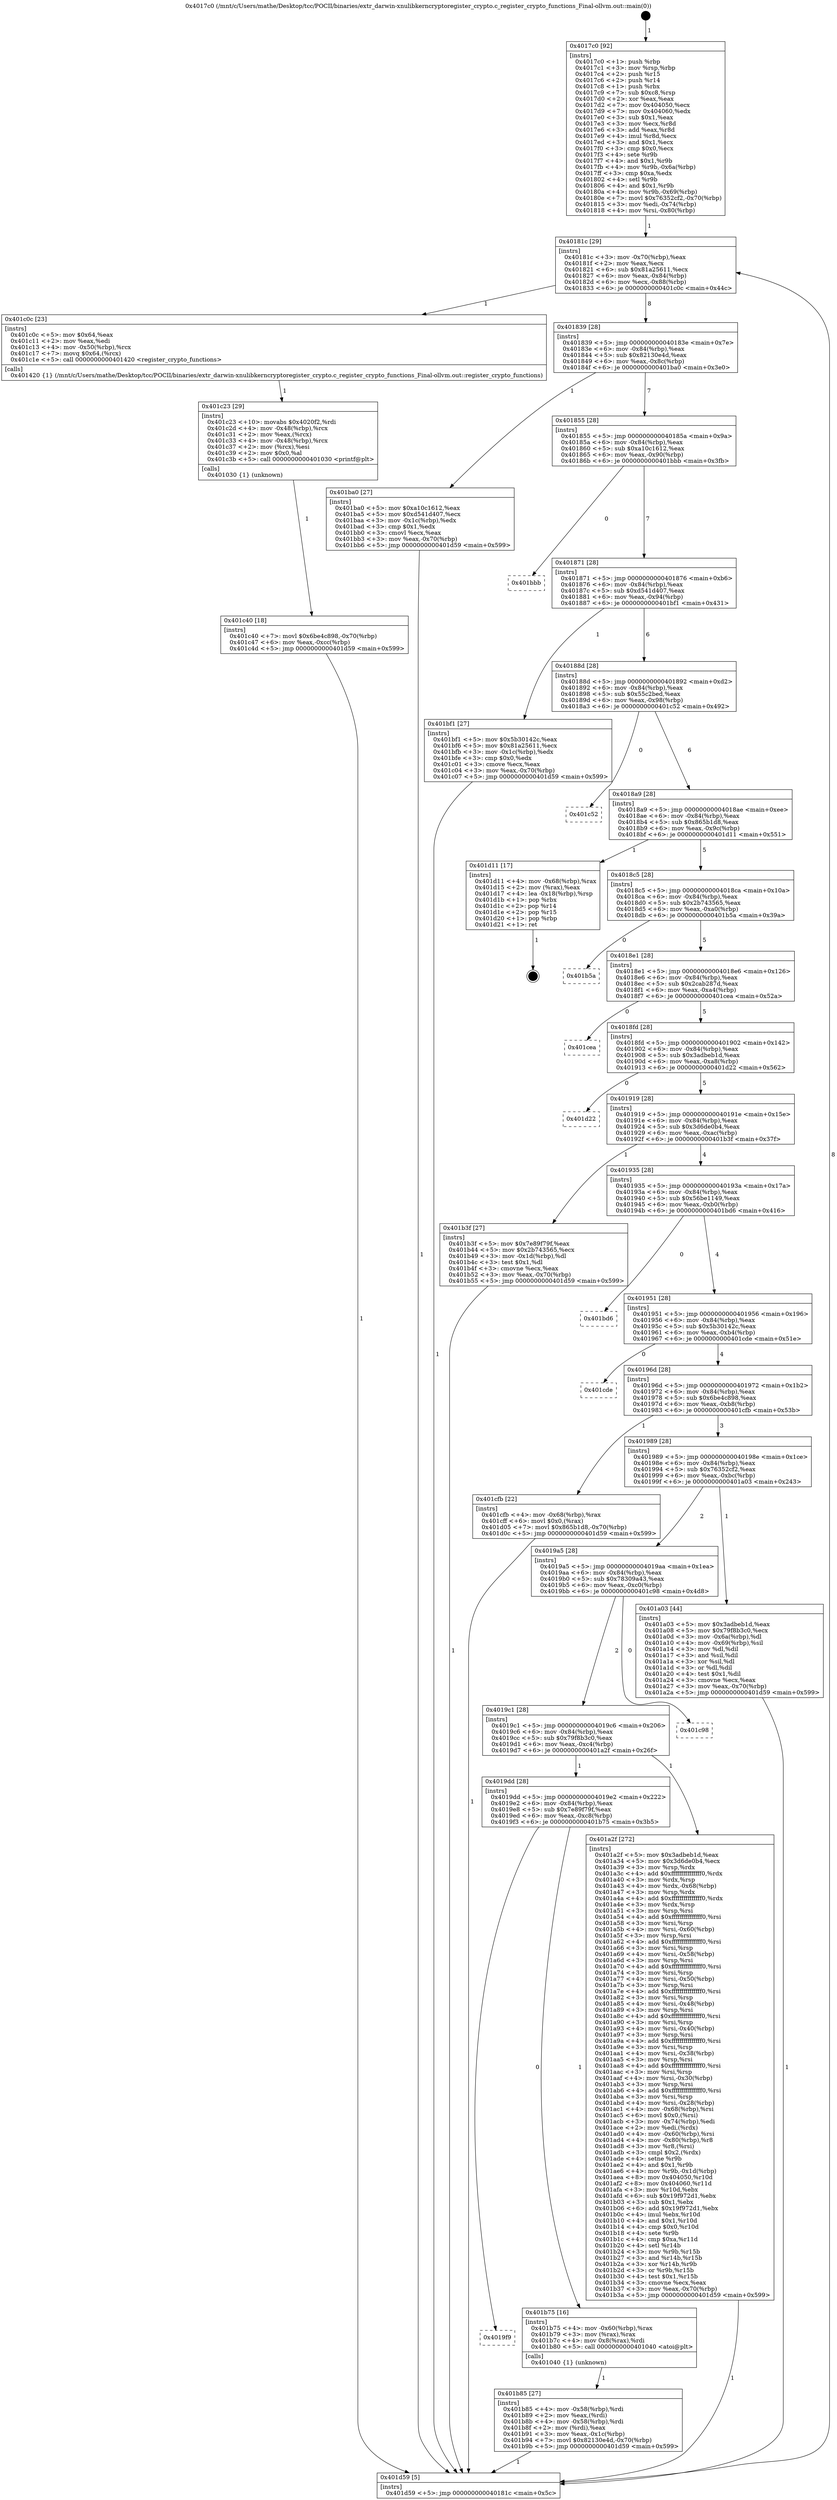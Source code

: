 digraph "0x4017c0" {
  label = "0x4017c0 (/mnt/c/Users/mathe/Desktop/tcc/POCII/binaries/extr_darwin-xnulibkerncryptoregister_crypto.c_register_crypto_functions_Final-ollvm.out::main(0))"
  labelloc = "t"
  node[shape=record]

  Entry [label="",width=0.3,height=0.3,shape=circle,fillcolor=black,style=filled]
  "0x40181c" [label="{
     0x40181c [29]\l
     | [instrs]\l
     &nbsp;&nbsp;0x40181c \<+3\>: mov -0x70(%rbp),%eax\l
     &nbsp;&nbsp;0x40181f \<+2\>: mov %eax,%ecx\l
     &nbsp;&nbsp;0x401821 \<+6\>: sub $0x81a25611,%ecx\l
     &nbsp;&nbsp;0x401827 \<+6\>: mov %eax,-0x84(%rbp)\l
     &nbsp;&nbsp;0x40182d \<+6\>: mov %ecx,-0x88(%rbp)\l
     &nbsp;&nbsp;0x401833 \<+6\>: je 0000000000401c0c \<main+0x44c\>\l
  }"]
  "0x401c0c" [label="{
     0x401c0c [23]\l
     | [instrs]\l
     &nbsp;&nbsp;0x401c0c \<+5\>: mov $0x64,%eax\l
     &nbsp;&nbsp;0x401c11 \<+2\>: mov %eax,%edi\l
     &nbsp;&nbsp;0x401c13 \<+4\>: mov -0x50(%rbp),%rcx\l
     &nbsp;&nbsp;0x401c17 \<+7\>: movq $0x64,(%rcx)\l
     &nbsp;&nbsp;0x401c1e \<+5\>: call 0000000000401420 \<register_crypto_functions\>\l
     | [calls]\l
     &nbsp;&nbsp;0x401420 \{1\} (/mnt/c/Users/mathe/Desktop/tcc/POCII/binaries/extr_darwin-xnulibkerncryptoregister_crypto.c_register_crypto_functions_Final-ollvm.out::register_crypto_functions)\l
  }"]
  "0x401839" [label="{
     0x401839 [28]\l
     | [instrs]\l
     &nbsp;&nbsp;0x401839 \<+5\>: jmp 000000000040183e \<main+0x7e\>\l
     &nbsp;&nbsp;0x40183e \<+6\>: mov -0x84(%rbp),%eax\l
     &nbsp;&nbsp;0x401844 \<+5\>: sub $0x82130e4d,%eax\l
     &nbsp;&nbsp;0x401849 \<+6\>: mov %eax,-0x8c(%rbp)\l
     &nbsp;&nbsp;0x40184f \<+6\>: je 0000000000401ba0 \<main+0x3e0\>\l
  }"]
  Exit [label="",width=0.3,height=0.3,shape=circle,fillcolor=black,style=filled,peripheries=2]
  "0x401ba0" [label="{
     0x401ba0 [27]\l
     | [instrs]\l
     &nbsp;&nbsp;0x401ba0 \<+5\>: mov $0xa10c1612,%eax\l
     &nbsp;&nbsp;0x401ba5 \<+5\>: mov $0xd541d407,%ecx\l
     &nbsp;&nbsp;0x401baa \<+3\>: mov -0x1c(%rbp),%edx\l
     &nbsp;&nbsp;0x401bad \<+3\>: cmp $0x1,%edx\l
     &nbsp;&nbsp;0x401bb0 \<+3\>: cmovl %ecx,%eax\l
     &nbsp;&nbsp;0x401bb3 \<+3\>: mov %eax,-0x70(%rbp)\l
     &nbsp;&nbsp;0x401bb6 \<+5\>: jmp 0000000000401d59 \<main+0x599\>\l
  }"]
  "0x401855" [label="{
     0x401855 [28]\l
     | [instrs]\l
     &nbsp;&nbsp;0x401855 \<+5\>: jmp 000000000040185a \<main+0x9a\>\l
     &nbsp;&nbsp;0x40185a \<+6\>: mov -0x84(%rbp),%eax\l
     &nbsp;&nbsp;0x401860 \<+5\>: sub $0xa10c1612,%eax\l
     &nbsp;&nbsp;0x401865 \<+6\>: mov %eax,-0x90(%rbp)\l
     &nbsp;&nbsp;0x40186b \<+6\>: je 0000000000401bbb \<main+0x3fb\>\l
  }"]
  "0x401c40" [label="{
     0x401c40 [18]\l
     | [instrs]\l
     &nbsp;&nbsp;0x401c40 \<+7\>: movl $0x6be4c898,-0x70(%rbp)\l
     &nbsp;&nbsp;0x401c47 \<+6\>: mov %eax,-0xcc(%rbp)\l
     &nbsp;&nbsp;0x401c4d \<+5\>: jmp 0000000000401d59 \<main+0x599\>\l
  }"]
  "0x401bbb" [label="{
     0x401bbb\l
  }", style=dashed]
  "0x401871" [label="{
     0x401871 [28]\l
     | [instrs]\l
     &nbsp;&nbsp;0x401871 \<+5\>: jmp 0000000000401876 \<main+0xb6\>\l
     &nbsp;&nbsp;0x401876 \<+6\>: mov -0x84(%rbp),%eax\l
     &nbsp;&nbsp;0x40187c \<+5\>: sub $0xd541d407,%eax\l
     &nbsp;&nbsp;0x401881 \<+6\>: mov %eax,-0x94(%rbp)\l
     &nbsp;&nbsp;0x401887 \<+6\>: je 0000000000401bf1 \<main+0x431\>\l
  }"]
  "0x401c23" [label="{
     0x401c23 [29]\l
     | [instrs]\l
     &nbsp;&nbsp;0x401c23 \<+10\>: movabs $0x4020f2,%rdi\l
     &nbsp;&nbsp;0x401c2d \<+4\>: mov -0x48(%rbp),%rcx\l
     &nbsp;&nbsp;0x401c31 \<+2\>: mov %eax,(%rcx)\l
     &nbsp;&nbsp;0x401c33 \<+4\>: mov -0x48(%rbp),%rcx\l
     &nbsp;&nbsp;0x401c37 \<+2\>: mov (%rcx),%esi\l
     &nbsp;&nbsp;0x401c39 \<+2\>: mov $0x0,%al\l
     &nbsp;&nbsp;0x401c3b \<+5\>: call 0000000000401030 \<printf@plt\>\l
     | [calls]\l
     &nbsp;&nbsp;0x401030 \{1\} (unknown)\l
  }"]
  "0x401bf1" [label="{
     0x401bf1 [27]\l
     | [instrs]\l
     &nbsp;&nbsp;0x401bf1 \<+5\>: mov $0x5b30142c,%eax\l
     &nbsp;&nbsp;0x401bf6 \<+5\>: mov $0x81a25611,%ecx\l
     &nbsp;&nbsp;0x401bfb \<+3\>: mov -0x1c(%rbp),%edx\l
     &nbsp;&nbsp;0x401bfe \<+3\>: cmp $0x0,%edx\l
     &nbsp;&nbsp;0x401c01 \<+3\>: cmove %ecx,%eax\l
     &nbsp;&nbsp;0x401c04 \<+3\>: mov %eax,-0x70(%rbp)\l
     &nbsp;&nbsp;0x401c07 \<+5\>: jmp 0000000000401d59 \<main+0x599\>\l
  }"]
  "0x40188d" [label="{
     0x40188d [28]\l
     | [instrs]\l
     &nbsp;&nbsp;0x40188d \<+5\>: jmp 0000000000401892 \<main+0xd2\>\l
     &nbsp;&nbsp;0x401892 \<+6\>: mov -0x84(%rbp),%eax\l
     &nbsp;&nbsp;0x401898 \<+5\>: sub $0x55c2bed,%eax\l
     &nbsp;&nbsp;0x40189d \<+6\>: mov %eax,-0x98(%rbp)\l
     &nbsp;&nbsp;0x4018a3 \<+6\>: je 0000000000401c52 \<main+0x492\>\l
  }"]
  "0x401b85" [label="{
     0x401b85 [27]\l
     | [instrs]\l
     &nbsp;&nbsp;0x401b85 \<+4\>: mov -0x58(%rbp),%rdi\l
     &nbsp;&nbsp;0x401b89 \<+2\>: mov %eax,(%rdi)\l
     &nbsp;&nbsp;0x401b8b \<+4\>: mov -0x58(%rbp),%rdi\l
     &nbsp;&nbsp;0x401b8f \<+2\>: mov (%rdi),%eax\l
     &nbsp;&nbsp;0x401b91 \<+3\>: mov %eax,-0x1c(%rbp)\l
     &nbsp;&nbsp;0x401b94 \<+7\>: movl $0x82130e4d,-0x70(%rbp)\l
     &nbsp;&nbsp;0x401b9b \<+5\>: jmp 0000000000401d59 \<main+0x599\>\l
  }"]
  "0x401c52" [label="{
     0x401c52\l
  }", style=dashed]
  "0x4018a9" [label="{
     0x4018a9 [28]\l
     | [instrs]\l
     &nbsp;&nbsp;0x4018a9 \<+5\>: jmp 00000000004018ae \<main+0xee\>\l
     &nbsp;&nbsp;0x4018ae \<+6\>: mov -0x84(%rbp),%eax\l
     &nbsp;&nbsp;0x4018b4 \<+5\>: sub $0x865b1d8,%eax\l
     &nbsp;&nbsp;0x4018b9 \<+6\>: mov %eax,-0x9c(%rbp)\l
     &nbsp;&nbsp;0x4018bf \<+6\>: je 0000000000401d11 \<main+0x551\>\l
  }"]
  "0x4019f9" [label="{
     0x4019f9\l
  }", style=dashed]
  "0x401d11" [label="{
     0x401d11 [17]\l
     | [instrs]\l
     &nbsp;&nbsp;0x401d11 \<+4\>: mov -0x68(%rbp),%rax\l
     &nbsp;&nbsp;0x401d15 \<+2\>: mov (%rax),%eax\l
     &nbsp;&nbsp;0x401d17 \<+4\>: lea -0x18(%rbp),%rsp\l
     &nbsp;&nbsp;0x401d1b \<+1\>: pop %rbx\l
     &nbsp;&nbsp;0x401d1c \<+2\>: pop %r14\l
     &nbsp;&nbsp;0x401d1e \<+2\>: pop %r15\l
     &nbsp;&nbsp;0x401d20 \<+1\>: pop %rbp\l
     &nbsp;&nbsp;0x401d21 \<+1\>: ret\l
  }"]
  "0x4018c5" [label="{
     0x4018c5 [28]\l
     | [instrs]\l
     &nbsp;&nbsp;0x4018c5 \<+5\>: jmp 00000000004018ca \<main+0x10a\>\l
     &nbsp;&nbsp;0x4018ca \<+6\>: mov -0x84(%rbp),%eax\l
     &nbsp;&nbsp;0x4018d0 \<+5\>: sub $0x2b743565,%eax\l
     &nbsp;&nbsp;0x4018d5 \<+6\>: mov %eax,-0xa0(%rbp)\l
     &nbsp;&nbsp;0x4018db \<+6\>: je 0000000000401b5a \<main+0x39a\>\l
  }"]
  "0x401b75" [label="{
     0x401b75 [16]\l
     | [instrs]\l
     &nbsp;&nbsp;0x401b75 \<+4\>: mov -0x60(%rbp),%rax\l
     &nbsp;&nbsp;0x401b79 \<+3\>: mov (%rax),%rax\l
     &nbsp;&nbsp;0x401b7c \<+4\>: mov 0x8(%rax),%rdi\l
     &nbsp;&nbsp;0x401b80 \<+5\>: call 0000000000401040 \<atoi@plt\>\l
     | [calls]\l
     &nbsp;&nbsp;0x401040 \{1\} (unknown)\l
  }"]
  "0x401b5a" [label="{
     0x401b5a\l
  }", style=dashed]
  "0x4018e1" [label="{
     0x4018e1 [28]\l
     | [instrs]\l
     &nbsp;&nbsp;0x4018e1 \<+5\>: jmp 00000000004018e6 \<main+0x126\>\l
     &nbsp;&nbsp;0x4018e6 \<+6\>: mov -0x84(%rbp),%eax\l
     &nbsp;&nbsp;0x4018ec \<+5\>: sub $0x2cab287d,%eax\l
     &nbsp;&nbsp;0x4018f1 \<+6\>: mov %eax,-0xa4(%rbp)\l
     &nbsp;&nbsp;0x4018f7 \<+6\>: je 0000000000401cea \<main+0x52a\>\l
  }"]
  "0x4019dd" [label="{
     0x4019dd [28]\l
     | [instrs]\l
     &nbsp;&nbsp;0x4019dd \<+5\>: jmp 00000000004019e2 \<main+0x222\>\l
     &nbsp;&nbsp;0x4019e2 \<+6\>: mov -0x84(%rbp),%eax\l
     &nbsp;&nbsp;0x4019e8 \<+5\>: sub $0x7e89f79f,%eax\l
     &nbsp;&nbsp;0x4019ed \<+6\>: mov %eax,-0xc8(%rbp)\l
     &nbsp;&nbsp;0x4019f3 \<+6\>: je 0000000000401b75 \<main+0x3b5\>\l
  }"]
  "0x401cea" [label="{
     0x401cea\l
  }", style=dashed]
  "0x4018fd" [label="{
     0x4018fd [28]\l
     | [instrs]\l
     &nbsp;&nbsp;0x4018fd \<+5\>: jmp 0000000000401902 \<main+0x142\>\l
     &nbsp;&nbsp;0x401902 \<+6\>: mov -0x84(%rbp),%eax\l
     &nbsp;&nbsp;0x401908 \<+5\>: sub $0x3adbeb1d,%eax\l
     &nbsp;&nbsp;0x40190d \<+6\>: mov %eax,-0xa8(%rbp)\l
     &nbsp;&nbsp;0x401913 \<+6\>: je 0000000000401d22 \<main+0x562\>\l
  }"]
  "0x401a2f" [label="{
     0x401a2f [272]\l
     | [instrs]\l
     &nbsp;&nbsp;0x401a2f \<+5\>: mov $0x3adbeb1d,%eax\l
     &nbsp;&nbsp;0x401a34 \<+5\>: mov $0x3d6de0b4,%ecx\l
     &nbsp;&nbsp;0x401a39 \<+3\>: mov %rsp,%rdx\l
     &nbsp;&nbsp;0x401a3c \<+4\>: add $0xfffffffffffffff0,%rdx\l
     &nbsp;&nbsp;0x401a40 \<+3\>: mov %rdx,%rsp\l
     &nbsp;&nbsp;0x401a43 \<+4\>: mov %rdx,-0x68(%rbp)\l
     &nbsp;&nbsp;0x401a47 \<+3\>: mov %rsp,%rdx\l
     &nbsp;&nbsp;0x401a4a \<+4\>: add $0xfffffffffffffff0,%rdx\l
     &nbsp;&nbsp;0x401a4e \<+3\>: mov %rdx,%rsp\l
     &nbsp;&nbsp;0x401a51 \<+3\>: mov %rsp,%rsi\l
     &nbsp;&nbsp;0x401a54 \<+4\>: add $0xfffffffffffffff0,%rsi\l
     &nbsp;&nbsp;0x401a58 \<+3\>: mov %rsi,%rsp\l
     &nbsp;&nbsp;0x401a5b \<+4\>: mov %rsi,-0x60(%rbp)\l
     &nbsp;&nbsp;0x401a5f \<+3\>: mov %rsp,%rsi\l
     &nbsp;&nbsp;0x401a62 \<+4\>: add $0xfffffffffffffff0,%rsi\l
     &nbsp;&nbsp;0x401a66 \<+3\>: mov %rsi,%rsp\l
     &nbsp;&nbsp;0x401a69 \<+4\>: mov %rsi,-0x58(%rbp)\l
     &nbsp;&nbsp;0x401a6d \<+3\>: mov %rsp,%rsi\l
     &nbsp;&nbsp;0x401a70 \<+4\>: add $0xfffffffffffffff0,%rsi\l
     &nbsp;&nbsp;0x401a74 \<+3\>: mov %rsi,%rsp\l
     &nbsp;&nbsp;0x401a77 \<+4\>: mov %rsi,-0x50(%rbp)\l
     &nbsp;&nbsp;0x401a7b \<+3\>: mov %rsp,%rsi\l
     &nbsp;&nbsp;0x401a7e \<+4\>: add $0xfffffffffffffff0,%rsi\l
     &nbsp;&nbsp;0x401a82 \<+3\>: mov %rsi,%rsp\l
     &nbsp;&nbsp;0x401a85 \<+4\>: mov %rsi,-0x48(%rbp)\l
     &nbsp;&nbsp;0x401a89 \<+3\>: mov %rsp,%rsi\l
     &nbsp;&nbsp;0x401a8c \<+4\>: add $0xfffffffffffffff0,%rsi\l
     &nbsp;&nbsp;0x401a90 \<+3\>: mov %rsi,%rsp\l
     &nbsp;&nbsp;0x401a93 \<+4\>: mov %rsi,-0x40(%rbp)\l
     &nbsp;&nbsp;0x401a97 \<+3\>: mov %rsp,%rsi\l
     &nbsp;&nbsp;0x401a9a \<+4\>: add $0xfffffffffffffff0,%rsi\l
     &nbsp;&nbsp;0x401a9e \<+3\>: mov %rsi,%rsp\l
     &nbsp;&nbsp;0x401aa1 \<+4\>: mov %rsi,-0x38(%rbp)\l
     &nbsp;&nbsp;0x401aa5 \<+3\>: mov %rsp,%rsi\l
     &nbsp;&nbsp;0x401aa8 \<+4\>: add $0xfffffffffffffff0,%rsi\l
     &nbsp;&nbsp;0x401aac \<+3\>: mov %rsi,%rsp\l
     &nbsp;&nbsp;0x401aaf \<+4\>: mov %rsi,-0x30(%rbp)\l
     &nbsp;&nbsp;0x401ab3 \<+3\>: mov %rsp,%rsi\l
     &nbsp;&nbsp;0x401ab6 \<+4\>: add $0xfffffffffffffff0,%rsi\l
     &nbsp;&nbsp;0x401aba \<+3\>: mov %rsi,%rsp\l
     &nbsp;&nbsp;0x401abd \<+4\>: mov %rsi,-0x28(%rbp)\l
     &nbsp;&nbsp;0x401ac1 \<+4\>: mov -0x68(%rbp),%rsi\l
     &nbsp;&nbsp;0x401ac5 \<+6\>: movl $0x0,(%rsi)\l
     &nbsp;&nbsp;0x401acb \<+3\>: mov -0x74(%rbp),%edi\l
     &nbsp;&nbsp;0x401ace \<+2\>: mov %edi,(%rdx)\l
     &nbsp;&nbsp;0x401ad0 \<+4\>: mov -0x60(%rbp),%rsi\l
     &nbsp;&nbsp;0x401ad4 \<+4\>: mov -0x80(%rbp),%r8\l
     &nbsp;&nbsp;0x401ad8 \<+3\>: mov %r8,(%rsi)\l
     &nbsp;&nbsp;0x401adb \<+3\>: cmpl $0x2,(%rdx)\l
     &nbsp;&nbsp;0x401ade \<+4\>: setne %r9b\l
     &nbsp;&nbsp;0x401ae2 \<+4\>: and $0x1,%r9b\l
     &nbsp;&nbsp;0x401ae6 \<+4\>: mov %r9b,-0x1d(%rbp)\l
     &nbsp;&nbsp;0x401aea \<+8\>: mov 0x404050,%r10d\l
     &nbsp;&nbsp;0x401af2 \<+8\>: mov 0x404060,%r11d\l
     &nbsp;&nbsp;0x401afa \<+3\>: mov %r10d,%ebx\l
     &nbsp;&nbsp;0x401afd \<+6\>: sub $0x19f972d1,%ebx\l
     &nbsp;&nbsp;0x401b03 \<+3\>: sub $0x1,%ebx\l
     &nbsp;&nbsp;0x401b06 \<+6\>: add $0x19f972d1,%ebx\l
     &nbsp;&nbsp;0x401b0c \<+4\>: imul %ebx,%r10d\l
     &nbsp;&nbsp;0x401b10 \<+4\>: and $0x1,%r10d\l
     &nbsp;&nbsp;0x401b14 \<+4\>: cmp $0x0,%r10d\l
     &nbsp;&nbsp;0x401b18 \<+4\>: sete %r9b\l
     &nbsp;&nbsp;0x401b1c \<+4\>: cmp $0xa,%r11d\l
     &nbsp;&nbsp;0x401b20 \<+4\>: setl %r14b\l
     &nbsp;&nbsp;0x401b24 \<+3\>: mov %r9b,%r15b\l
     &nbsp;&nbsp;0x401b27 \<+3\>: and %r14b,%r15b\l
     &nbsp;&nbsp;0x401b2a \<+3\>: xor %r14b,%r9b\l
     &nbsp;&nbsp;0x401b2d \<+3\>: or %r9b,%r15b\l
     &nbsp;&nbsp;0x401b30 \<+4\>: test $0x1,%r15b\l
     &nbsp;&nbsp;0x401b34 \<+3\>: cmovne %ecx,%eax\l
     &nbsp;&nbsp;0x401b37 \<+3\>: mov %eax,-0x70(%rbp)\l
     &nbsp;&nbsp;0x401b3a \<+5\>: jmp 0000000000401d59 \<main+0x599\>\l
  }"]
  "0x401d22" [label="{
     0x401d22\l
  }", style=dashed]
  "0x401919" [label="{
     0x401919 [28]\l
     | [instrs]\l
     &nbsp;&nbsp;0x401919 \<+5\>: jmp 000000000040191e \<main+0x15e\>\l
     &nbsp;&nbsp;0x40191e \<+6\>: mov -0x84(%rbp),%eax\l
     &nbsp;&nbsp;0x401924 \<+5\>: sub $0x3d6de0b4,%eax\l
     &nbsp;&nbsp;0x401929 \<+6\>: mov %eax,-0xac(%rbp)\l
     &nbsp;&nbsp;0x40192f \<+6\>: je 0000000000401b3f \<main+0x37f\>\l
  }"]
  "0x4019c1" [label="{
     0x4019c1 [28]\l
     | [instrs]\l
     &nbsp;&nbsp;0x4019c1 \<+5\>: jmp 00000000004019c6 \<main+0x206\>\l
     &nbsp;&nbsp;0x4019c6 \<+6\>: mov -0x84(%rbp),%eax\l
     &nbsp;&nbsp;0x4019cc \<+5\>: sub $0x79f8b3c0,%eax\l
     &nbsp;&nbsp;0x4019d1 \<+6\>: mov %eax,-0xc4(%rbp)\l
     &nbsp;&nbsp;0x4019d7 \<+6\>: je 0000000000401a2f \<main+0x26f\>\l
  }"]
  "0x401b3f" [label="{
     0x401b3f [27]\l
     | [instrs]\l
     &nbsp;&nbsp;0x401b3f \<+5\>: mov $0x7e89f79f,%eax\l
     &nbsp;&nbsp;0x401b44 \<+5\>: mov $0x2b743565,%ecx\l
     &nbsp;&nbsp;0x401b49 \<+3\>: mov -0x1d(%rbp),%dl\l
     &nbsp;&nbsp;0x401b4c \<+3\>: test $0x1,%dl\l
     &nbsp;&nbsp;0x401b4f \<+3\>: cmovne %ecx,%eax\l
     &nbsp;&nbsp;0x401b52 \<+3\>: mov %eax,-0x70(%rbp)\l
     &nbsp;&nbsp;0x401b55 \<+5\>: jmp 0000000000401d59 \<main+0x599\>\l
  }"]
  "0x401935" [label="{
     0x401935 [28]\l
     | [instrs]\l
     &nbsp;&nbsp;0x401935 \<+5\>: jmp 000000000040193a \<main+0x17a\>\l
     &nbsp;&nbsp;0x40193a \<+6\>: mov -0x84(%rbp),%eax\l
     &nbsp;&nbsp;0x401940 \<+5\>: sub $0x56be1149,%eax\l
     &nbsp;&nbsp;0x401945 \<+6\>: mov %eax,-0xb0(%rbp)\l
     &nbsp;&nbsp;0x40194b \<+6\>: je 0000000000401bd6 \<main+0x416\>\l
  }"]
  "0x401c98" [label="{
     0x401c98\l
  }", style=dashed]
  "0x401bd6" [label="{
     0x401bd6\l
  }", style=dashed]
  "0x401951" [label="{
     0x401951 [28]\l
     | [instrs]\l
     &nbsp;&nbsp;0x401951 \<+5\>: jmp 0000000000401956 \<main+0x196\>\l
     &nbsp;&nbsp;0x401956 \<+6\>: mov -0x84(%rbp),%eax\l
     &nbsp;&nbsp;0x40195c \<+5\>: sub $0x5b30142c,%eax\l
     &nbsp;&nbsp;0x401961 \<+6\>: mov %eax,-0xb4(%rbp)\l
     &nbsp;&nbsp;0x401967 \<+6\>: je 0000000000401cde \<main+0x51e\>\l
  }"]
  "0x4017c0" [label="{
     0x4017c0 [92]\l
     | [instrs]\l
     &nbsp;&nbsp;0x4017c0 \<+1\>: push %rbp\l
     &nbsp;&nbsp;0x4017c1 \<+3\>: mov %rsp,%rbp\l
     &nbsp;&nbsp;0x4017c4 \<+2\>: push %r15\l
     &nbsp;&nbsp;0x4017c6 \<+2\>: push %r14\l
     &nbsp;&nbsp;0x4017c8 \<+1\>: push %rbx\l
     &nbsp;&nbsp;0x4017c9 \<+7\>: sub $0xc8,%rsp\l
     &nbsp;&nbsp;0x4017d0 \<+2\>: xor %eax,%eax\l
     &nbsp;&nbsp;0x4017d2 \<+7\>: mov 0x404050,%ecx\l
     &nbsp;&nbsp;0x4017d9 \<+7\>: mov 0x404060,%edx\l
     &nbsp;&nbsp;0x4017e0 \<+3\>: sub $0x1,%eax\l
     &nbsp;&nbsp;0x4017e3 \<+3\>: mov %ecx,%r8d\l
     &nbsp;&nbsp;0x4017e6 \<+3\>: add %eax,%r8d\l
     &nbsp;&nbsp;0x4017e9 \<+4\>: imul %r8d,%ecx\l
     &nbsp;&nbsp;0x4017ed \<+3\>: and $0x1,%ecx\l
     &nbsp;&nbsp;0x4017f0 \<+3\>: cmp $0x0,%ecx\l
     &nbsp;&nbsp;0x4017f3 \<+4\>: sete %r9b\l
     &nbsp;&nbsp;0x4017f7 \<+4\>: and $0x1,%r9b\l
     &nbsp;&nbsp;0x4017fb \<+4\>: mov %r9b,-0x6a(%rbp)\l
     &nbsp;&nbsp;0x4017ff \<+3\>: cmp $0xa,%edx\l
     &nbsp;&nbsp;0x401802 \<+4\>: setl %r9b\l
     &nbsp;&nbsp;0x401806 \<+4\>: and $0x1,%r9b\l
     &nbsp;&nbsp;0x40180a \<+4\>: mov %r9b,-0x69(%rbp)\l
     &nbsp;&nbsp;0x40180e \<+7\>: movl $0x76352cf2,-0x70(%rbp)\l
     &nbsp;&nbsp;0x401815 \<+3\>: mov %edi,-0x74(%rbp)\l
     &nbsp;&nbsp;0x401818 \<+4\>: mov %rsi,-0x80(%rbp)\l
  }"]
  "0x401cde" [label="{
     0x401cde\l
  }", style=dashed]
  "0x40196d" [label="{
     0x40196d [28]\l
     | [instrs]\l
     &nbsp;&nbsp;0x40196d \<+5\>: jmp 0000000000401972 \<main+0x1b2\>\l
     &nbsp;&nbsp;0x401972 \<+6\>: mov -0x84(%rbp),%eax\l
     &nbsp;&nbsp;0x401978 \<+5\>: sub $0x6be4c898,%eax\l
     &nbsp;&nbsp;0x40197d \<+6\>: mov %eax,-0xb8(%rbp)\l
     &nbsp;&nbsp;0x401983 \<+6\>: je 0000000000401cfb \<main+0x53b\>\l
  }"]
  "0x401d59" [label="{
     0x401d59 [5]\l
     | [instrs]\l
     &nbsp;&nbsp;0x401d59 \<+5\>: jmp 000000000040181c \<main+0x5c\>\l
  }"]
  "0x401cfb" [label="{
     0x401cfb [22]\l
     | [instrs]\l
     &nbsp;&nbsp;0x401cfb \<+4\>: mov -0x68(%rbp),%rax\l
     &nbsp;&nbsp;0x401cff \<+6\>: movl $0x0,(%rax)\l
     &nbsp;&nbsp;0x401d05 \<+7\>: movl $0x865b1d8,-0x70(%rbp)\l
     &nbsp;&nbsp;0x401d0c \<+5\>: jmp 0000000000401d59 \<main+0x599\>\l
  }"]
  "0x401989" [label="{
     0x401989 [28]\l
     | [instrs]\l
     &nbsp;&nbsp;0x401989 \<+5\>: jmp 000000000040198e \<main+0x1ce\>\l
     &nbsp;&nbsp;0x40198e \<+6\>: mov -0x84(%rbp),%eax\l
     &nbsp;&nbsp;0x401994 \<+5\>: sub $0x76352cf2,%eax\l
     &nbsp;&nbsp;0x401999 \<+6\>: mov %eax,-0xbc(%rbp)\l
     &nbsp;&nbsp;0x40199f \<+6\>: je 0000000000401a03 \<main+0x243\>\l
  }"]
  "0x4019a5" [label="{
     0x4019a5 [28]\l
     | [instrs]\l
     &nbsp;&nbsp;0x4019a5 \<+5\>: jmp 00000000004019aa \<main+0x1ea\>\l
     &nbsp;&nbsp;0x4019aa \<+6\>: mov -0x84(%rbp),%eax\l
     &nbsp;&nbsp;0x4019b0 \<+5\>: sub $0x78309a43,%eax\l
     &nbsp;&nbsp;0x4019b5 \<+6\>: mov %eax,-0xc0(%rbp)\l
     &nbsp;&nbsp;0x4019bb \<+6\>: je 0000000000401c98 \<main+0x4d8\>\l
  }"]
  "0x401a03" [label="{
     0x401a03 [44]\l
     | [instrs]\l
     &nbsp;&nbsp;0x401a03 \<+5\>: mov $0x3adbeb1d,%eax\l
     &nbsp;&nbsp;0x401a08 \<+5\>: mov $0x79f8b3c0,%ecx\l
     &nbsp;&nbsp;0x401a0d \<+3\>: mov -0x6a(%rbp),%dl\l
     &nbsp;&nbsp;0x401a10 \<+4\>: mov -0x69(%rbp),%sil\l
     &nbsp;&nbsp;0x401a14 \<+3\>: mov %dl,%dil\l
     &nbsp;&nbsp;0x401a17 \<+3\>: and %sil,%dil\l
     &nbsp;&nbsp;0x401a1a \<+3\>: xor %sil,%dl\l
     &nbsp;&nbsp;0x401a1d \<+3\>: or %dl,%dil\l
     &nbsp;&nbsp;0x401a20 \<+4\>: test $0x1,%dil\l
     &nbsp;&nbsp;0x401a24 \<+3\>: cmovne %ecx,%eax\l
     &nbsp;&nbsp;0x401a27 \<+3\>: mov %eax,-0x70(%rbp)\l
     &nbsp;&nbsp;0x401a2a \<+5\>: jmp 0000000000401d59 \<main+0x599\>\l
  }"]
  Entry -> "0x4017c0" [label=" 1"]
  "0x40181c" -> "0x401c0c" [label=" 1"]
  "0x40181c" -> "0x401839" [label=" 8"]
  "0x401d11" -> Exit [label=" 1"]
  "0x401839" -> "0x401ba0" [label=" 1"]
  "0x401839" -> "0x401855" [label=" 7"]
  "0x401cfb" -> "0x401d59" [label=" 1"]
  "0x401855" -> "0x401bbb" [label=" 0"]
  "0x401855" -> "0x401871" [label=" 7"]
  "0x401c40" -> "0x401d59" [label=" 1"]
  "0x401871" -> "0x401bf1" [label=" 1"]
  "0x401871" -> "0x40188d" [label=" 6"]
  "0x401c23" -> "0x401c40" [label=" 1"]
  "0x40188d" -> "0x401c52" [label=" 0"]
  "0x40188d" -> "0x4018a9" [label=" 6"]
  "0x401c0c" -> "0x401c23" [label=" 1"]
  "0x4018a9" -> "0x401d11" [label=" 1"]
  "0x4018a9" -> "0x4018c5" [label=" 5"]
  "0x401bf1" -> "0x401d59" [label=" 1"]
  "0x4018c5" -> "0x401b5a" [label=" 0"]
  "0x4018c5" -> "0x4018e1" [label=" 5"]
  "0x401ba0" -> "0x401d59" [label=" 1"]
  "0x4018e1" -> "0x401cea" [label=" 0"]
  "0x4018e1" -> "0x4018fd" [label=" 5"]
  "0x4019dd" -> "0x4019f9" [label=" 0"]
  "0x4018fd" -> "0x401d22" [label=" 0"]
  "0x4018fd" -> "0x401919" [label=" 5"]
  "0x4019dd" -> "0x401b75" [label=" 1"]
  "0x401919" -> "0x401b3f" [label=" 1"]
  "0x401919" -> "0x401935" [label=" 4"]
  "0x401b3f" -> "0x401d59" [label=" 1"]
  "0x401935" -> "0x401bd6" [label=" 0"]
  "0x401935" -> "0x401951" [label=" 4"]
  "0x401a2f" -> "0x401d59" [label=" 1"]
  "0x401951" -> "0x401cde" [label=" 0"]
  "0x401951" -> "0x40196d" [label=" 4"]
  "0x4019c1" -> "0x4019dd" [label=" 1"]
  "0x40196d" -> "0x401cfb" [label=" 1"]
  "0x40196d" -> "0x401989" [label=" 3"]
  "0x4019c1" -> "0x401a2f" [label=" 1"]
  "0x401989" -> "0x401a03" [label=" 1"]
  "0x401989" -> "0x4019a5" [label=" 2"]
  "0x401a03" -> "0x401d59" [label=" 1"]
  "0x4017c0" -> "0x40181c" [label=" 1"]
  "0x401d59" -> "0x40181c" [label=" 8"]
  "0x401b75" -> "0x401b85" [label=" 1"]
  "0x4019a5" -> "0x401c98" [label=" 0"]
  "0x4019a5" -> "0x4019c1" [label=" 2"]
  "0x401b85" -> "0x401d59" [label=" 1"]
}
